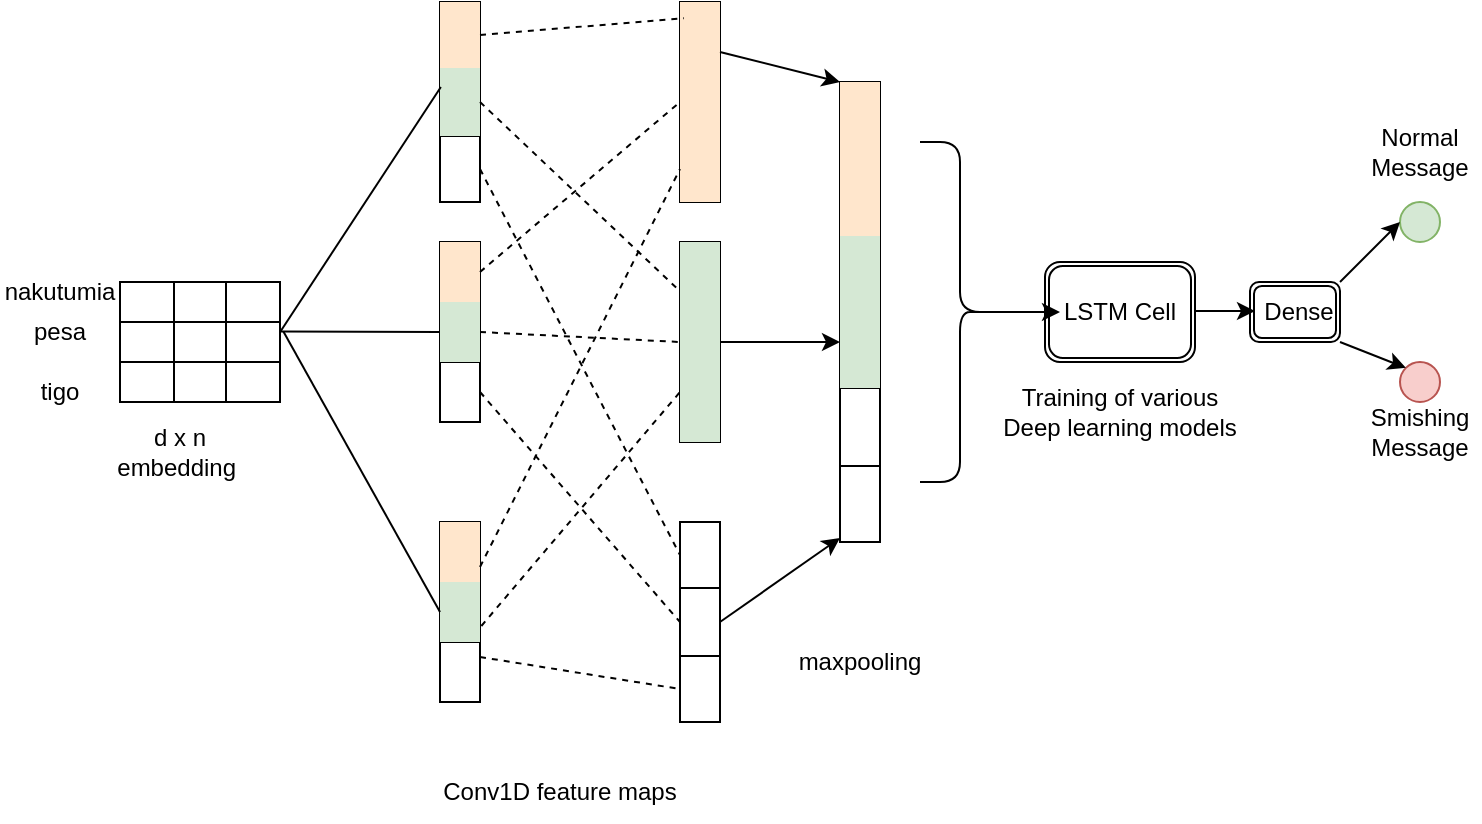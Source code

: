 <mxfile version="21.0.2" type="github">
  <diagram name="Page-1" id="agUg45UXipA3-LXiE4qr">
    <mxGraphModel dx="794" dy="470" grid="1" gridSize="10" guides="1" tooltips="1" connect="1" arrows="1" fold="1" page="1" pageScale="1" pageWidth="850" pageHeight="1100" math="0" shadow="0">
      <root>
        <mxCell id="0" />
        <mxCell id="1" parent="0" />
        <mxCell id="tPql8nwHRE3eNj_HZZmI-1" value="" style="shape=table;startSize=0;container=1;collapsible=0;childLayout=tableLayout;fontSize=16;" vertex="1" parent="1">
          <mxGeometry x="80" y="360" width="80" height="60" as="geometry" />
        </mxCell>
        <mxCell id="tPql8nwHRE3eNj_HZZmI-2" value="" style="shape=tableRow;horizontal=0;startSize=0;swimlaneHead=0;swimlaneBody=0;strokeColor=inherit;top=0;left=0;bottom=0;right=0;collapsible=0;dropTarget=0;fillColor=none;points=[[0,0.5],[1,0.5]];portConstraint=eastwest;fontSize=16;" vertex="1" parent="tPql8nwHRE3eNj_HZZmI-1">
          <mxGeometry width="80" height="20" as="geometry" />
        </mxCell>
        <mxCell id="tPql8nwHRE3eNj_HZZmI-3" value="" style="shape=partialRectangle;html=1;whiteSpace=wrap;connectable=0;strokeColor=inherit;overflow=hidden;fillColor=none;top=0;left=0;bottom=0;right=0;pointerEvents=1;fontSize=16;" vertex="1" parent="tPql8nwHRE3eNj_HZZmI-2">
          <mxGeometry width="27" height="20" as="geometry">
            <mxRectangle width="27" height="20" as="alternateBounds" />
          </mxGeometry>
        </mxCell>
        <mxCell id="tPql8nwHRE3eNj_HZZmI-4" value="" style="shape=partialRectangle;html=1;whiteSpace=wrap;connectable=0;strokeColor=inherit;overflow=hidden;fillColor=none;top=0;left=0;bottom=0;right=0;pointerEvents=1;fontSize=16;" vertex="1" parent="tPql8nwHRE3eNj_HZZmI-2">
          <mxGeometry x="27" width="26" height="20" as="geometry">
            <mxRectangle width="26" height="20" as="alternateBounds" />
          </mxGeometry>
        </mxCell>
        <mxCell id="tPql8nwHRE3eNj_HZZmI-5" value="" style="shape=partialRectangle;html=1;whiteSpace=wrap;connectable=0;strokeColor=inherit;overflow=hidden;fillColor=none;top=0;left=0;bottom=0;right=0;pointerEvents=1;fontSize=16;" vertex="1" parent="tPql8nwHRE3eNj_HZZmI-2">
          <mxGeometry x="53" width="27" height="20" as="geometry">
            <mxRectangle width="27" height="20" as="alternateBounds" />
          </mxGeometry>
        </mxCell>
        <mxCell id="tPql8nwHRE3eNj_HZZmI-6" value="" style="shape=tableRow;horizontal=0;startSize=0;swimlaneHead=0;swimlaneBody=0;strokeColor=inherit;top=0;left=0;bottom=0;right=0;collapsible=0;dropTarget=0;fillColor=none;points=[[0,0.5],[1,0.5]];portConstraint=eastwest;fontSize=16;" vertex="1" parent="tPql8nwHRE3eNj_HZZmI-1">
          <mxGeometry y="20" width="80" height="20" as="geometry" />
        </mxCell>
        <mxCell id="tPql8nwHRE3eNj_HZZmI-7" value="" style="shape=partialRectangle;html=1;whiteSpace=wrap;connectable=0;strokeColor=inherit;overflow=hidden;fillColor=none;top=0;left=0;bottom=0;right=0;pointerEvents=1;fontSize=16;" vertex="1" parent="tPql8nwHRE3eNj_HZZmI-6">
          <mxGeometry width="27" height="20" as="geometry">
            <mxRectangle width="27" height="20" as="alternateBounds" />
          </mxGeometry>
        </mxCell>
        <mxCell id="tPql8nwHRE3eNj_HZZmI-8" value="" style="shape=partialRectangle;html=1;whiteSpace=wrap;connectable=0;strokeColor=inherit;overflow=hidden;fillColor=none;top=0;left=0;bottom=0;right=0;pointerEvents=1;fontSize=16;" vertex="1" parent="tPql8nwHRE3eNj_HZZmI-6">
          <mxGeometry x="27" width="26" height="20" as="geometry">
            <mxRectangle width="26" height="20" as="alternateBounds" />
          </mxGeometry>
        </mxCell>
        <mxCell id="tPql8nwHRE3eNj_HZZmI-9" value="" style="shape=partialRectangle;html=1;whiteSpace=wrap;connectable=0;strokeColor=inherit;overflow=hidden;fillColor=none;top=0;left=0;bottom=0;right=0;pointerEvents=1;fontSize=16;" vertex="1" parent="tPql8nwHRE3eNj_HZZmI-6">
          <mxGeometry x="53" width="27" height="20" as="geometry">
            <mxRectangle width="27" height="20" as="alternateBounds" />
          </mxGeometry>
        </mxCell>
        <mxCell id="tPql8nwHRE3eNj_HZZmI-10" value="" style="shape=tableRow;horizontal=0;startSize=0;swimlaneHead=0;swimlaneBody=0;strokeColor=inherit;top=0;left=0;bottom=0;right=0;collapsible=0;dropTarget=0;fillColor=none;points=[[0,0.5],[1,0.5]];portConstraint=eastwest;fontSize=16;" vertex="1" parent="tPql8nwHRE3eNj_HZZmI-1">
          <mxGeometry y="40" width="80" height="20" as="geometry" />
        </mxCell>
        <mxCell id="tPql8nwHRE3eNj_HZZmI-11" value="" style="shape=partialRectangle;html=1;whiteSpace=wrap;connectable=0;strokeColor=inherit;overflow=hidden;fillColor=none;top=0;left=0;bottom=0;right=0;pointerEvents=1;fontSize=16;" vertex="1" parent="tPql8nwHRE3eNj_HZZmI-10">
          <mxGeometry width="27" height="20" as="geometry">
            <mxRectangle width="27" height="20" as="alternateBounds" />
          </mxGeometry>
        </mxCell>
        <mxCell id="tPql8nwHRE3eNj_HZZmI-12" value="" style="shape=partialRectangle;html=1;whiteSpace=wrap;connectable=0;strokeColor=inherit;overflow=hidden;fillColor=none;top=0;left=0;bottom=0;right=0;pointerEvents=1;fontSize=16;" vertex="1" parent="tPql8nwHRE3eNj_HZZmI-10">
          <mxGeometry x="27" width="26" height="20" as="geometry">
            <mxRectangle width="26" height="20" as="alternateBounds" />
          </mxGeometry>
        </mxCell>
        <mxCell id="tPql8nwHRE3eNj_HZZmI-13" value="" style="shape=partialRectangle;html=1;whiteSpace=wrap;connectable=0;strokeColor=inherit;overflow=hidden;fillColor=none;top=0;left=0;bottom=0;right=0;pointerEvents=1;fontSize=16;" vertex="1" parent="tPql8nwHRE3eNj_HZZmI-10">
          <mxGeometry x="53" width="27" height="20" as="geometry">
            <mxRectangle width="27" height="20" as="alternateBounds" />
          </mxGeometry>
        </mxCell>
        <mxCell id="tPql8nwHRE3eNj_HZZmI-41" value="" style="shape=table;startSize=0;container=1;collapsible=0;childLayout=tableLayout;fontSize=16;direction=north;" vertex="1" parent="1">
          <mxGeometry x="240" y="220" width="20" height="100" as="geometry" />
        </mxCell>
        <mxCell id="tPql8nwHRE3eNj_HZZmI-42" value="" style="shape=tableRow;horizontal=0;startSize=0;swimlaneHead=0;swimlaneBody=0;strokeColor=inherit;top=0;left=0;bottom=0;right=0;collapsible=0;dropTarget=0;fillColor=none;points=[[0,0.5],[1,0.5]];portConstraint=eastwest;fontSize=16;" vertex="1" parent="tPql8nwHRE3eNj_HZZmI-41">
          <mxGeometry width="20" height="33" as="geometry" />
        </mxCell>
        <mxCell id="tPql8nwHRE3eNj_HZZmI-58" style="shape=partialRectangle;html=1;whiteSpace=wrap;connectable=0;strokeColor=#d79b00;overflow=hidden;fillColor=#ffe6cc;top=0;left=0;bottom=0;right=0;pointerEvents=1;fontSize=16;" vertex="1" parent="tPql8nwHRE3eNj_HZZmI-42">
          <mxGeometry width="20" height="33" as="geometry">
            <mxRectangle width="20" height="33" as="alternateBounds" />
          </mxGeometry>
        </mxCell>
        <mxCell id="tPql8nwHRE3eNj_HZZmI-46" value="" style="shape=tableRow;horizontal=0;startSize=0;swimlaneHead=0;swimlaneBody=0;strokeColor=inherit;top=0;left=0;bottom=0;right=0;collapsible=0;dropTarget=0;fillColor=none;points=[[0,0.5],[1,0.5]];portConstraint=eastwest;fontSize=16;" vertex="1" parent="tPql8nwHRE3eNj_HZZmI-41">
          <mxGeometry y="33" width="20" height="34" as="geometry" />
        </mxCell>
        <mxCell id="tPql8nwHRE3eNj_HZZmI-59" style="shape=partialRectangle;html=1;whiteSpace=wrap;connectable=0;strokeColor=#82b366;overflow=hidden;fillColor=#d5e8d4;top=0;left=0;bottom=0;right=0;pointerEvents=1;fontSize=16;" vertex="1" parent="tPql8nwHRE3eNj_HZZmI-46">
          <mxGeometry width="20" height="34" as="geometry">
            <mxRectangle width="20" height="34" as="alternateBounds" />
          </mxGeometry>
        </mxCell>
        <mxCell id="tPql8nwHRE3eNj_HZZmI-54" style="shape=tableRow;horizontal=0;startSize=0;swimlaneHead=0;swimlaneBody=0;strokeColor=inherit;top=0;left=0;bottom=0;right=0;collapsible=0;dropTarget=0;fillColor=none;points=[[0,0.5],[1,0.5]];portConstraint=eastwest;fontSize=16;" vertex="1" parent="tPql8nwHRE3eNj_HZZmI-41">
          <mxGeometry y="67" width="20" height="33" as="geometry" />
        </mxCell>
        <mxCell id="tPql8nwHRE3eNj_HZZmI-60" style="shape=partialRectangle;html=1;whiteSpace=wrap;connectable=0;strokeColor=inherit;overflow=hidden;fillColor=none;top=0;left=0;bottom=0;right=0;pointerEvents=1;fontSize=16;" vertex="1" parent="tPql8nwHRE3eNj_HZZmI-54">
          <mxGeometry width="20" height="33" as="geometry">
            <mxRectangle width="20" height="33" as="alternateBounds" />
          </mxGeometry>
        </mxCell>
        <mxCell id="tPql8nwHRE3eNj_HZZmI-64" value="" style="shape=table;startSize=0;container=1;collapsible=0;childLayout=tableLayout;fontSize=16;direction=north;" vertex="1" parent="1">
          <mxGeometry x="240" y="480" width="20" height="90" as="geometry" />
        </mxCell>
        <mxCell id="tPql8nwHRE3eNj_HZZmI-65" value="" style="shape=tableRow;horizontal=0;startSize=0;swimlaneHead=0;swimlaneBody=0;strokeColor=inherit;top=0;left=0;bottom=0;right=0;collapsible=0;dropTarget=0;fillColor=none;points=[[0,0.5],[1,0.5]];portConstraint=eastwest;fontSize=16;" vertex="1" parent="tPql8nwHRE3eNj_HZZmI-64">
          <mxGeometry width="20" height="30" as="geometry" />
        </mxCell>
        <mxCell id="tPql8nwHRE3eNj_HZZmI-66" style="shape=partialRectangle;html=1;whiteSpace=wrap;connectable=0;strokeColor=#d79b00;overflow=hidden;fillColor=#ffe6cc;top=0;left=0;bottom=0;right=0;pointerEvents=1;fontSize=16;" vertex="1" parent="tPql8nwHRE3eNj_HZZmI-65">
          <mxGeometry width="20" height="30" as="geometry">
            <mxRectangle width="20" height="30" as="alternateBounds" />
          </mxGeometry>
        </mxCell>
        <mxCell id="tPql8nwHRE3eNj_HZZmI-67" value="" style="shape=tableRow;horizontal=0;startSize=0;swimlaneHead=0;swimlaneBody=0;strokeColor=inherit;top=0;left=0;bottom=0;right=0;collapsible=0;dropTarget=0;fillColor=none;points=[[0,0.5],[1,0.5]];portConstraint=eastwest;fontSize=16;" vertex="1" parent="tPql8nwHRE3eNj_HZZmI-64">
          <mxGeometry y="30" width="20" height="30" as="geometry" />
        </mxCell>
        <mxCell id="tPql8nwHRE3eNj_HZZmI-68" style="shape=partialRectangle;html=1;whiteSpace=wrap;connectable=0;strokeColor=#82b366;overflow=hidden;fillColor=#d5e8d4;top=0;left=0;bottom=0;right=0;pointerEvents=1;fontSize=16;" vertex="1" parent="tPql8nwHRE3eNj_HZZmI-67">
          <mxGeometry width="20" height="30" as="geometry">
            <mxRectangle width="20" height="30" as="alternateBounds" />
          </mxGeometry>
        </mxCell>
        <mxCell id="tPql8nwHRE3eNj_HZZmI-69" style="shape=tableRow;horizontal=0;startSize=0;swimlaneHead=0;swimlaneBody=0;strokeColor=inherit;top=0;left=0;bottom=0;right=0;collapsible=0;dropTarget=0;fillColor=none;points=[[0,0.5],[1,0.5]];portConstraint=eastwest;fontSize=16;" vertex="1" parent="tPql8nwHRE3eNj_HZZmI-64">
          <mxGeometry y="60" width="20" height="30" as="geometry" />
        </mxCell>
        <mxCell id="tPql8nwHRE3eNj_HZZmI-70" style="shape=partialRectangle;html=1;whiteSpace=wrap;connectable=0;strokeColor=inherit;overflow=hidden;fillColor=none;top=0;left=0;bottom=0;right=0;pointerEvents=1;fontSize=16;" vertex="1" parent="tPql8nwHRE3eNj_HZZmI-69">
          <mxGeometry width="20" height="30" as="geometry">
            <mxRectangle width="20" height="30" as="alternateBounds" />
          </mxGeometry>
        </mxCell>
        <mxCell id="tPql8nwHRE3eNj_HZZmI-71" value="" style="shape=table;startSize=0;container=1;collapsible=0;childLayout=tableLayout;fontSize=16;direction=north;" vertex="1" parent="1">
          <mxGeometry x="240" y="340" width="20" height="90" as="geometry" />
        </mxCell>
        <mxCell id="tPql8nwHRE3eNj_HZZmI-72" value="" style="shape=tableRow;horizontal=0;startSize=0;swimlaneHead=0;swimlaneBody=0;strokeColor=inherit;top=0;left=0;bottom=0;right=0;collapsible=0;dropTarget=0;fillColor=none;points=[[0,0.5],[1,0.5]];portConstraint=eastwest;fontSize=16;" vertex="1" parent="tPql8nwHRE3eNj_HZZmI-71">
          <mxGeometry width="20" height="30" as="geometry" />
        </mxCell>
        <mxCell id="tPql8nwHRE3eNj_HZZmI-73" style="shape=partialRectangle;html=1;whiteSpace=wrap;connectable=0;strokeColor=#d79b00;overflow=hidden;fillColor=#ffe6cc;top=0;left=0;bottom=0;right=0;pointerEvents=1;fontSize=16;" vertex="1" parent="tPql8nwHRE3eNj_HZZmI-72">
          <mxGeometry width="20" height="30" as="geometry">
            <mxRectangle width="20" height="30" as="alternateBounds" />
          </mxGeometry>
        </mxCell>
        <mxCell id="tPql8nwHRE3eNj_HZZmI-74" value="" style="shape=tableRow;horizontal=0;startSize=0;swimlaneHead=0;swimlaneBody=0;strokeColor=inherit;top=0;left=0;bottom=0;right=0;collapsible=0;dropTarget=0;fillColor=none;points=[[0,0.5],[1,0.5]];portConstraint=eastwest;fontSize=16;" vertex="1" parent="tPql8nwHRE3eNj_HZZmI-71">
          <mxGeometry y="30" width="20" height="30" as="geometry" />
        </mxCell>
        <mxCell id="tPql8nwHRE3eNj_HZZmI-75" style="shape=partialRectangle;html=1;whiteSpace=wrap;connectable=0;strokeColor=#82b366;overflow=hidden;fillColor=#d5e8d4;top=0;left=0;bottom=0;right=0;pointerEvents=1;fontSize=16;" vertex="1" parent="tPql8nwHRE3eNj_HZZmI-74">
          <mxGeometry width="20" height="30" as="geometry">
            <mxRectangle width="20" height="30" as="alternateBounds" />
          </mxGeometry>
        </mxCell>
        <mxCell id="tPql8nwHRE3eNj_HZZmI-76" style="shape=tableRow;horizontal=0;startSize=0;swimlaneHead=0;swimlaneBody=0;strokeColor=inherit;top=0;left=0;bottom=0;right=0;collapsible=0;dropTarget=0;fillColor=none;points=[[0,0.5],[1,0.5]];portConstraint=eastwest;fontSize=16;" vertex="1" parent="tPql8nwHRE3eNj_HZZmI-71">
          <mxGeometry y="60" width="20" height="30" as="geometry" />
        </mxCell>
        <mxCell id="tPql8nwHRE3eNj_HZZmI-77" style="shape=partialRectangle;html=1;whiteSpace=wrap;connectable=0;strokeColor=inherit;overflow=hidden;fillColor=none;top=0;left=0;bottom=0;right=0;pointerEvents=1;fontSize=16;" vertex="1" parent="tPql8nwHRE3eNj_HZZmI-76">
          <mxGeometry width="20" height="30" as="geometry">
            <mxRectangle width="20" height="30" as="alternateBounds" />
          </mxGeometry>
        </mxCell>
        <mxCell id="tPql8nwHRE3eNj_HZZmI-78" value="" style="shape=table;startSize=0;container=1;collapsible=0;childLayout=tableLayout;fontSize=16;direction=north;" vertex="1" parent="1">
          <mxGeometry x="360" y="220" width="20" height="100" as="geometry" />
        </mxCell>
        <mxCell id="tPql8nwHRE3eNj_HZZmI-79" value="" style="shape=tableRow;horizontal=0;startSize=0;swimlaneHead=0;swimlaneBody=0;strokeColor=inherit;top=0;left=0;bottom=0;right=0;collapsible=0;dropTarget=0;fillColor=none;points=[[0,0.5],[1,0.5]];portConstraint=eastwest;fontSize=16;" vertex="1" parent="tPql8nwHRE3eNj_HZZmI-78">
          <mxGeometry width="20" height="33" as="geometry" />
        </mxCell>
        <mxCell id="tPql8nwHRE3eNj_HZZmI-80" style="shape=partialRectangle;html=1;whiteSpace=wrap;connectable=0;strokeColor=#d79b00;overflow=hidden;fillColor=#ffe6cc;top=0;left=0;bottom=0;right=0;pointerEvents=1;fontSize=16;" vertex="1" parent="tPql8nwHRE3eNj_HZZmI-79">
          <mxGeometry width="20" height="33" as="geometry">
            <mxRectangle width="20" height="33" as="alternateBounds" />
          </mxGeometry>
        </mxCell>
        <mxCell id="tPql8nwHRE3eNj_HZZmI-81" value="" style="shape=tableRow;horizontal=0;startSize=0;swimlaneHead=0;swimlaneBody=0;strokeColor=inherit;top=0;left=0;bottom=0;right=0;collapsible=0;dropTarget=0;fillColor=none;points=[[0,0.5],[1,0.5]];portConstraint=eastwest;fontSize=16;" vertex="1" parent="tPql8nwHRE3eNj_HZZmI-78">
          <mxGeometry y="33" width="20" height="34" as="geometry" />
        </mxCell>
        <mxCell id="tPql8nwHRE3eNj_HZZmI-82" style="shape=partialRectangle;html=1;whiteSpace=wrap;connectable=0;strokeColor=#d79b00;overflow=hidden;fillColor=#ffe6cc;top=0;left=0;bottom=0;right=0;pointerEvents=1;fontSize=16;" vertex="1" parent="tPql8nwHRE3eNj_HZZmI-81">
          <mxGeometry width="20" height="34" as="geometry">
            <mxRectangle width="20" height="34" as="alternateBounds" />
          </mxGeometry>
        </mxCell>
        <mxCell id="tPql8nwHRE3eNj_HZZmI-83" style="shape=tableRow;horizontal=0;startSize=0;swimlaneHead=0;swimlaneBody=0;strokeColor=inherit;top=0;left=0;bottom=0;right=0;collapsible=0;dropTarget=0;fillColor=none;points=[[0,0.5],[1,0.5]];portConstraint=eastwest;fontSize=16;" vertex="1" parent="tPql8nwHRE3eNj_HZZmI-78">
          <mxGeometry y="67" width="20" height="33" as="geometry" />
        </mxCell>
        <mxCell id="tPql8nwHRE3eNj_HZZmI-84" style="shape=partialRectangle;html=1;whiteSpace=wrap;connectable=0;strokeColor=#d79b00;overflow=hidden;fillColor=#ffe6cc;top=0;left=0;bottom=0;right=0;pointerEvents=1;fontSize=16;" vertex="1" parent="tPql8nwHRE3eNj_HZZmI-83">
          <mxGeometry width="20" height="33" as="geometry">
            <mxRectangle width="20" height="33" as="alternateBounds" />
          </mxGeometry>
        </mxCell>
        <mxCell id="tPql8nwHRE3eNj_HZZmI-85" value="" style="shape=table;startSize=0;container=1;collapsible=0;childLayout=tableLayout;fontSize=16;direction=north;" vertex="1" parent="1">
          <mxGeometry x="360" y="340" width="20" height="100" as="geometry" />
        </mxCell>
        <mxCell id="tPql8nwHRE3eNj_HZZmI-86" value="" style="shape=tableRow;horizontal=0;startSize=0;swimlaneHead=0;swimlaneBody=0;strokeColor=inherit;top=0;left=0;bottom=0;right=0;collapsible=0;dropTarget=0;fillColor=none;points=[[0,0.5],[1,0.5]];portConstraint=eastwest;fontSize=16;" vertex="1" parent="tPql8nwHRE3eNj_HZZmI-85">
          <mxGeometry width="20" height="33" as="geometry" />
        </mxCell>
        <mxCell id="tPql8nwHRE3eNj_HZZmI-87" style="shape=partialRectangle;html=1;whiteSpace=wrap;connectable=0;strokeColor=#82b366;overflow=hidden;fillColor=#d5e8d4;top=0;left=0;bottom=0;right=0;pointerEvents=1;fontSize=16;" vertex="1" parent="tPql8nwHRE3eNj_HZZmI-86">
          <mxGeometry width="20" height="33" as="geometry">
            <mxRectangle width="20" height="33" as="alternateBounds" />
          </mxGeometry>
        </mxCell>
        <mxCell id="tPql8nwHRE3eNj_HZZmI-88" value="" style="shape=tableRow;horizontal=0;startSize=0;swimlaneHead=0;swimlaneBody=0;strokeColor=inherit;top=0;left=0;bottom=0;right=0;collapsible=0;dropTarget=0;fillColor=none;points=[[0,0.5],[1,0.5]];portConstraint=eastwest;fontSize=16;" vertex="1" parent="tPql8nwHRE3eNj_HZZmI-85">
          <mxGeometry y="33" width="20" height="34" as="geometry" />
        </mxCell>
        <mxCell id="tPql8nwHRE3eNj_HZZmI-89" style="shape=partialRectangle;html=1;whiteSpace=wrap;connectable=0;strokeColor=#82b366;overflow=hidden;fillColor=#d5e8d4;top=0;left=0;bottom=0;right=0;pointerEvents=1;fontSize=16;" vertex="1" parent="tPql8nwHRE3eNj_HZZmI-88">
          <mxGeometry width="20" height="34" as="geometry">
            <mxRectangle width="20" height="34" as="alternateBounds" />
          </mxGeometry>
        </mxCell>
        <mxCell id="tPql8nwHRE3eNj_HZZmI-90" style="shape=tableRow;horizontal=0;startSize=0;swimlaneHead=0;swimlaneBody=0;strokeColor=inherit;top=0;left=0;bottom=0;right=0;collapsible=0;dropTarget=0;fillColor=none;points=[[0,0.5],[1,0.5]];portConstraint=eastwest;fontSize=16;" vertex="1" parent="tPql8nwHRE3eNj_HZZmI-85">
          <mxGeometry y="67" width="20" height="33" as="geometry" />
        </mxCell>
        <mxCell id="tPql8nwHRE3eNj_HZZmI-91" style="shape=partialRectangle;html=1;whiteSpace=wrap;connectable=0;strokeColor=#82b366;overflow=hidden;fillColor=#d5e8d4;top=0;left=0;bottom=0;right=0;pointerEvents=1;fontSize=16;" vertex="1" parent="tPql8nwHRE3eNj_HZZmI-90">
          <mxGeometry width="20" height="33" as="geometry">
            <mxRectangle width="20" height="33" as="alternateBounds" />
          </mxGeometry>
        </mxCell>
        <mxCell id="tPql8nwHRE3eNj_HZZmI-99" value="" style="shape=table;startSize=0;container=1;collapsible=0;childLayout=tableLayout;fontSize=16;" vertex="1" parent="1">
          <mxGeometry x="360" y="480" width="20" height="100" as="geometry" />
        </mxCell>
        <mxCell id="tPql8nwHRE3eNj_HZZmI-100" value="" style="shape=tableRow;horizontal=0;startSize=0;swimlaneHead=0;swimlaneBody=0;strokeColor=inherit;top=0;left=0;bottom=0;right=0;collapsible=0;dropTarget=0;fillColor=none;points=[[0,0.5],[1,0.5]];portConstraint=eastwest;fontSize=16;" vertex="1" parent="tPql8nwHRE3eNj_HZZmI-99">
          <mxGeometry width="20" height="33" as="geometry" />
        </mxCell>
        <mxCell id="tPql8nwHRE3eNj_HZZmI-101" value="" style="shape=partialRectangle;html=1;whiteSpace=wrap;connectable=0;strokeColor=inherit;overflow=hidden;fillColor=none;top=0;left=0;bottom=0;right=0;pointerEvents=1;fontSize=16;" vertex="1" parent="tPql8nwHRE3eNj_HZZmI-100">
          <mxGeometry width="20" height="33" as="geometry">
            <mxRectangle width="20" height="33" as="alternateBounds" />
          </mxGeometry>
        </mxCell>
        <mxCell id="tPql8nwHRE3eNj_HZZmI-104" value="" style="shape=tableRow;horizontal=0;startSize=0;swimlaneHead=0;swimlaneBody=0;strokeColor=inherit;top=0;left=0;bottom=0;right=0;collapsible=0;dropTarget=0;fillColor=none;points=[[0,0.5],[1,0.5]];portConstraint=eastwest;fontSize=16;" vertex="1" parent="tPql8nwHRE3eNj_HZZmI-99">
          <mxGeometry y="33" width="20" height="34" as="geometry" />
        </mxCell>
        <mxCell id="tPql8nwHRE3eNj_HZZmI-105" value="" style="shape=partialRectangle;html=1;whiteSpace=wrap;connectable=0;strokeColor=inherit;overflow=hidden;fillColor=none;top=0;left=0;bottom=0;right=0;pointerEvents=1;fontSize=16;" vertex="1" parent="tPql8nwHRE3eNj_HZZmI-104">
          <mxGeometry width="20" height="34" as="geometry">
            <mxRectangle width="20" height="34" as="alternateBounds" />
          </mxGeometry>
        </mxCell>
        <mxCell id="tPql8nwHRE3eNj_HZZmI-108" value="" style="shape=tableRow;horizontal=0;startSize=0;swimlaneHead=0;swimlaneBody=0;strokeColor=inherit;top=0;left=0;bottom=0;right=0;collapsible=0;dropTarget=0;fillColor=none;points=[[0,0.5],[1,0.5]];portConstraint=eastwest;fontSize=16;" vertex="1" parent="tPql8nwHRE3eNj_HZZmI-99">
          <mxGeometry y="67" width="20" height="33" as="geometry" />
        </mxCell>
        <mxCell id="tPql8nwHRE3eNj_HZZmI-109" value="" style="shape=partialRectangle;html=1;whiteSpace=wrap;connectable=0;strokeColor=inherit;overflow=hidden;fillColor=none;top=0;left=0;bottom=0;right=0;pointerEvents=1;fontSize=16;" vertex="1" parent="tPql8nwHRE3eNj_HZZmI-108">
          <mxGeometry width="20" height="33" as="geometry">
            <mxRectangle width="20" height="33" as="alternateBounds" />
          </mxGeometry>
        </mxCell>
        <mxCell id="tPql8nwHRE3eNj_HZZmI-112" value="" style="shape=table;startSize=0;container=1;collapsible=0;childLayout=tableLayout;fontSize=16;" vertex="1" parent="1">
          <mxGeometry x="440" y="260" width="20" height="230" as="geometry" />
        </mxCell>
        <mxCell id="tPql8nwHRE3eNj_HZZmI-113" value="" style="shape=tableRow;horizontal=0;startSize=0;swimlaneHead=0;swimlaneBody=0;strokeColor=inherit;top=0;left=0;bottom=0;right=0;collapsible=0;dropTarget=0;fillColor=none;points=[[0,0.5],[1,0.5]];portConstraint=eastwest;fontSize=16;" vertex="1" parent="tPql8nwHRE3eNj_HZZmI-112">
          <mxGeometry width="20" height="38" as="geometry" />
        </mxCell>
        <mxCell id="tPql8nwHRE3eNj_HZZmI-114" value="" style="shape=partialRectangle;html=1;whiteSpace=wrap;connectable=0;strokeColor=#d79b00;overflow=hidden;fillColor=#ffe6cc;top=0;left=0;bottom=0;right=0;pointerEvents=1;fontSize=16;" vertex="1" parent="tPql8nwHRE3eNj_HZZmI-113">
          <mxGeometry width="20" height="38" as="geometry">
            <mxRectangle width="20" height="38" as="alternateBounds" />
          </mxGeometry>
        </mxCell>
        <mxCell id="tPql8nwHRE3eNj_HZZmI-117" value="" style="shape=tableRow;horizontal=0;startSize=0;swimlaneHead=0;swimlaneBody=0;strokeColor=inherit;top=0;left=0;bottom=0;right=0;collapsible=0;dropTarget=0;fillColor=none;points=[[0,0.5],[1,0.5]];portConstraint=eastwest;fontSize=16;" vertex="1" parent="tPql8nwHRE3eNj_HZZmI-112">
          <mxGeometry y="38" width="20" height="39" as="geometry" />
        </mxCell>
        <mxCell id="tPql8nwHRE3eNj_HZZmI-118" value="" style="shape=partialRectangle;html=1;whiteSpace=wrap;connectable=0;strokeColor=#d79b00;overflow=hidden;fillColor=#ffe6cc;top=0;left=0;bottom=0;right=0;pointerEvents=1;fontSize=16;" vertex="1" parent="tPql8nwHRE3eNj_HZZmI-117">
          <mxGeometry width="20" height="39" as="geometry">
            <mxRectangle width="20" height="39" as="alternateBounds" />
          </mxGeometry>
        </mxCell>
        <mxCell id="tPql8nwHRE3eNj_HZZmI-121" value="" style="shape=tableRow;horizontal=0;startSize=0;swimlaneHead=0;swimlaneBody=0;strokeColor=inherit;top=0;left=0;bottom=0;right=0;collapsible=0;dropTarget=0;fillColor=none;points=[[0,0.5],[1,0.5]];portConstraint=eastwest;fontSize=16;" vertex="1" parent="tPql8nwHRE3eNj_HZZmI-112">
          <mxGeometry y="77" width="20" height="38" as="geometry" />
        </mxCell>
        <mxCell id="tPql8nwHRE3eNj_HZZmI-122" value="" style="shape=partialRectangle;html=1;whiteSpace=wrap;connectable=0;strokeColor=#82b366;overflow=hidden;fillColor=#d5e8d4;top=0;left=0;bottom=0;right=0;pointerEvents=1;fontSize=16;" vertex="1" parent="tPql8nwHRE3eNj_HZZmI-121">
          <mxGeometry width="20" height="38" as="geometry">
            <mxRectangle width="20" height="38" as="alternateBounds" />
          </mxGeometry>
        </mxCell>
        <mxCell id="tPql8nwHRE3eNj_HZZmI-125" style="shape=tableRow;horizontal=0;startSize=0;swimlaneHead=0;swimlaneBody=0;strokeColor=inherit;top=0;left=0;bottom=0;right=0;collapsible=0;dropTarget=0;fillColor=none;points=[[0,0.5],[1,0.5]];portConstraint=eastwest;fontSize=16;" vertex="1" parent="tPql8nwHRE3eNj_HZZmI-112">
          <mxGeometry y="115" width="20" height="38" as="geometry" />
        </mxCell>
        <mxCell id="tPql8nwHRE3eNj_HZZmI-126" style="shape=partialRectangle;html=1;whiteSpace=wrap;connectable=0;strokeColor=#82b366;overflow=hidden;fillColor=#d5e8d4;top=0;left=0;bottom=0;right=0;pointerEvents=1;fontSize=16;" vertex="1" parent="tPql8nwHRE3eNj_HZZmI-125">
          <mxGeometry width="20" height="38" as="geometry">
            <mxRectangle width="20" height="38" as="alternateBounds" />
          </mxGeometry>
        </mxCell>
        <mxCell id="tPql8nwHRE3eNj_HZZmI-127" style="shape=tableRow;horizontal=0;startSize=0;swimlaneHead=0;swimlaneBody=0;strokeColor=inherit;top=0;left=0;bottom=0;right=0;collapsible=0;dropTarget=0;fillColor=none;points=[[0,0.5],[1,0.5]];portConstraint=eastwest;fontSize=16;" vertex="1" parent="tPql8nwHRE3eNj_HZZmI-112">
          <mxGeometry y="153" width="20" height="39" as="geometry" />
        </mxCell>
        <mxCell id="tPql8nwHRE3eNj_HZZmI-128" style="shape=partialRectangle;html=1;whiteSpace=wrap;connectable=0;strokeColor=inherit;overflow=hidden;fillColor=none;top=0;left=0;bottom=0;right=0;pointerEvents=1;fontSize=16;" vertex="1" parent="tPql8nwHRE3eNj_HZZmI-127">
          <mxGeometry width="20" height="39" as="geometry">
            <mxRectangle width="20" height="39" as="alternateBounds" />
          </mxGeometry>
        </mxCell>
        <mxCell id="tPql8nwHRE3eNj_HZZmI-129" style="shape=tableRow;horizontal=0;startSize=0;swimlaneHead=0;swimlaneBody=0;strokeColor=inherit;top=0;left=0;bottom=0;right=0;collapsible=0;dropTarget=0;fillColor=none;points=[[0,0.5],[1,0.5]];portConstraint=eastwest;fontSize=16;" vertex="1" parent="tPql8nwHRE3eNj_HZZmI-112">
          <mxGeometry y="192" width="20" height="38" as="geometry" />
        </mxCell>
        <mxCell id="tPql8nwHRE3eNj_HZZmI-130" style="shape=partialRectangle;html=1;whiteSpace=wrap;connectable=0;strokeColor=inherit;overflow=hidden;fillColor=none;top=0;left=0;bottom=0;right=0;pointerEvents=1;fontSize=16;" vertex="1" parent="tPql8nwHRE3eNj_HZZmI-129">
          <mxGeometry width="20" height="38" as="geometry">
            <mxRectangle width="20" height="38" as="alternateBounds" />
          </mxGeometry>
        </mxCell>
        <mxCell id="tPql8nwHRE3eNj_HZZmI-132" value="" style="endArrow=none;html=1;rounded=0;entryX=0.575;entryY=0.022;entryDx=0;entryDy=0;entryPerimeter=0;exitX=1.006;exitY=0.217;exitDx=0;exitDy=0;exitPerimeter=0;" edge="1" parent="1" source="tPql8nwHRE3eNj_HZZmI-6" target="tPql8nwHRE3eNj_HZZmI-41">
          <mxGeometry width="50" height="50" relative="1" as="geometry">
            <mxPoint x="200" y="410" as="sourcePoint" />
            <mxPoint x="250" y="360" as="targetPoint" />
          </mxGeometry>
        </mxCell>
        <mxCell id="tPql8nwHRE3eNj_HZZmI-133" value="" style="endArrow=none;html=1;rounded=0;exitX=0.5;exitY=0;exitDx=0;exitDy=0;entryX=1.006;entryY=0.236;entryDx=0;entryDy=0;entryPerimeter=0;" edge="1" parent="1" source="tPql8nwHRE3eNj_HZZmI-71" target="tPql8nwHRE3eNj_HZZmI-6">
          <mxGeometry width="50" height="50" relative="1" as="geometry">
            <mxPoint x="330" y="360" as="sourcePoint" />
            <mxPoint x="200" y="400" as="targetPoint" />
          </mxGeometry>
        </mxCell>
        <mxCell id="tPql8nwHRE3eNj_HZZmI-134" value="" style="endArrow=none;html=1;rounded=0;exitX=1.022;exitY=0.245;exitDx=0;exitDy=0;exitPerimeter=0;entryX=0.5;entryY=0;entryDx=0;entryDy=0;" edge="1" parent="1" source="tPql8nwHRE3eNj_HZZmI-6" target="tPql8nwHRE3eNj_HZZmI-64">
          <mxGeometry width="50" height="50" relative="1" as="geometry">
            <mxPoint x="230" y="540" as="sourcePoint" />
            <mxPoint x="280" y="490" as="targetPoint" />
          </mxGeometry>
        </mxCell>
        <mxCell id="tPql8nwHRE3eNj_HZZmI-135" value="" style="endArrow=none;html=1;rounded=0;entryX=0.919;entryY=0.1;entryDx=0;entryDy=0;entryPerimeter=0;exitX=1;exitY=0.5;exitDx=0;exitDy=0;dashed=1;" edge="1" parent="1" source="tPql8nwHRE3eNj_HZZmI-42" target="tPql8nwHRE3eNj_HZZmI-78">
          <mxGeometry width="50" height="50" relative="1" as="geometry">
            <mxPoint x="340" y="220" as="sourcePoint" />
            <mxPoint x="390" y="170" as="targetPoint" />
          </mxGeometry>
        </mxCell>
        <mxCell id="tPql8nwHRE3eNj_HZZmI-136" value="" style="endArrow=none;html=1;rounded=0;entryX=0;entryY=0.5;entryDx=0;entryDy=0;dashed=1;exitX=0.75;exitY=1;exitDx=0;exitDy=0;" edge="1" parent="1" source="tPql8nwHRE3eNj_HZZmI-64" target="tPql8nwHRE3eNj_HZZmI-83">
          <mxGeometry width="50" height="50" relative="1" as="geometry">
            <mxPoint x="340" y="480" as="sourcePoint" />
            <mxPoint x="390" y="440" as="targetPoint" />
          </mxGeometry>
        </mxCell>
        <mxCell id="tPql8nwHRE3eNj_HZZmI-137" value="" style="endArrow=none;html=1;rounded=0;entryX=0.5;entryY=0;entryDx=0;entryDy=0;exitX=1;exitY=0.5;exitDx=0;exitDy=0;dashed=1;" edge="1" parent="1" source="tPql8nwHRE3eNj_HZZmI-72" target="tPql8nwHRE3eNj_HZZmI-78">
          <mxGeometry width="50" height="50" relative="1" as="geometry">
            <mxPoint x="340" y="350" as="sourcePoint" />
            <mxPoint x="390" y="300" as="targetPoint" />
          </mxGeometry>
        </mxCell>
        <mxCell id="tPql8nwHRE3eNj_HZZmI-138" value="" style="endArrow=none;html=1;rounded=0;entryX=0.25;entryY=0;entryDx=0;entryDy=0;exitX=1.034;exitY=-0.267;exitDx=0;exitDy=0;exitPerimeter=0;dashed=1;" edge="1" parent="1" source="tPql8nwHRE3eNj_HZZmI-69" target="tPql8nwHRE3eNj_HZZmI-85">
          <mxGeometry width="50" height="50" relative="1" as="geometry">
            <mxPoint x="340" y="530" as="sourcePoint" />
            <mxPoint x="390" y="480" as="targetPoint" />
          </mxGeometry>
        </mxCell>
        <mxCell id="tPql8nwHRE3eNj_HZZmI-139" value="" style="endArrow=none;html=1;rounded=0;entryX=0.001;entryY=0.747;entryDx=0;entryDy=0;entryPerimeter=0;exitX=1;exitY=0.5;exitDx=0;exitDy=0;dashed=1;" edge="1" parent="1" source="tPql8nwHRE3eNj_HZZmI-46" target="tPql8nwHRE3eNj_HZZmI-86">
          <mxGeometry width="50" height="50" relative="1" as="geometry">
            <mxPoint x="340" y="270" as="sourcePoint" />
            <mxPoint x="390" y="220" as="targetPoint" />
          </mxGeometry>
        </mxCell>
        <mxCell id="tPql8nwHRE3eNj_HZZmI-140" value="" style="endArrow=none;html=1;rounded=0;exitX=0.5;exitY=1;exitDx=0;exitDy=0;entryX=0.5;entryY=0;entryDx=0;entryDy=0;dashed=1;" edge="1" parent="1" source="tPql8nwHRE3eNj_HZZmI-71" target="tPql8nwHRE3eNj_HZZmI-85">
          <mxGeometry width="50" height="50" relative="1" as="geometry">
            <mxPoint x="340" y="410" as="sourcePoint" />
            <mxPoint x="390" y="360" as="targetPoint" />
          </mxGeometry>
        </mxCell>
        <mxCell id="tPql8nwHRE3eNj_HZZmI-141" value="" style="endArrow=none;html=1;rounded=0;entryX=0;entryY=0.5;entryDx=0;entryDy=0;exitX=1;exitY=0.5;exitDx=0;exitDy=0;dashed=1;" edge="1" parent="1" source="tPql8nwHRE3eNj_HZZmI-76" target="tPql8nwHRE3eNj_HZZmI-104">
          <mxGeometry width="50" height="50" relative="1" as="geometry">
            <mxPoint x="340" y="410" as="sourcePoint" />
            <mxPoint x="390" y="360" as="targetPoint" />
          </mxGeometry>
        </mxCell>
        <mxCell id="tPql8nwHRE3eNj_HZZmI-142" value="" style="endArrow=none;html=1;rounded=0;exitX=1;exitY=0.5;exitDx=0;exitDy=0;entryX=0;entryY=0.5;entryDx=0;entryDy=0;dashed=1;" edge="1" parent="1" source="tPql8nwHRE3eNj_HZZmI-54" target="tPql8nwHRE3eNj_HZZmI-100">
          <mxGeometry width="50" height="50" relative="1" as="geometry">
            <mxPoint x="340" y="410" as="sourcePoint" />
            <mxPoint x="390" y="360" as="targetPoint" />
          </mxGeometry>
        </mxCell>
        <mxCell id="tPql8nwHRE3eNj_HZZmI-143" value="" style="endArrow=none;html=1;rounded=0;exitX=0.25;exitY=1;exitDx=0;exitDy=0;entryX=0;entryY=0.5;entryDx=0;entryDy=0;dashed=1;" edge="1" parent="1" source="tPql8nwHRE3eNj_HZZmI-64" target="tPql8nwHRE3eNj_HZZmI-108">
          <mxGeometry width="50" height="50" relative="1" as="geometry">
            <mxPoint x="340" y="410" as="sourcePoint" />
            <mxPoint x="390" y="360" as="targetPoint" />
          </mxGeometry>
        </mxCell>
        <mxCell id="tPql8nwHRE3eNj_HZZmI-146" value="" style="shape=curlyBracket;whiteSpace=wrap;html=1;rounded=1;flipH=1;labelPosition=right;verticalLabelPosition=middle;align=left;verticalAlign=middle;size=0.5;" vertex="1" parent="1">
          <mxGeometry x="480" y="290" width="40" height="170" as="geometry" />
        </mxCell>
        <mxCell id="tPql8nwHRE3eNj_HZZmI-149" value="" style="shape=ext;double=1;rounded=1;whiteSpace=wrap;html=1;" vertex="1" parent="1">
          <mxGeometry x="542.5" y="350" width="75" height="50" as="geometry" />
        </mxCell>
        <mxCell id="tPql8nwHRE3eNj_HZZmI-151" value="d x n&lt;br&gt;embedding&amp;nbsp;" style="text;html=1;strokeColor=none;fillColor=none;align=center;verticalAlign=middle;whiteSpace=wrap;rounded=0;" vertex="1" parent="1">
          <mxGeometry x="80" y="430" width="60" height="30" as="geometry" />
        </mxCell>
        <mxCell id="tPql8nwHRE3eNj_HZZmI-152" value="nakutumia" style="text;html=1;strokeColor=none;fillColor=none;align=center;verticalAlign=middle;whiteSpace=wrap;rounded=0;" vertex="1" parent="1">
          <mxGeometry x="20" y="350" width="60" height="30" as="geometry" />
        </mxCell>
        <mxCell id="tPql8nwHRE3eNj_HZZmI-153" value="pesa" style="text;html=1;strokeColor=none;fillColor=none;align=center;verticalAlign=middle;whiteSpace=wrap;rounded=0;" vertex="1" parent="1">
          <mxGeometry x="20" y="370" width="60" height="30" as="geometry" />
        </mxCell>
        <mxCell id="tPql8nwHRE3eNj_HZZmI-154" value="tigo" style="text;html=1;strokeColor=none;fillColor=none;align=center;verticalAlign=middle;whiteSpace=wrap;rounded=0;" vertex="1" parent="1">
          <mxGeometry x="20" y="400" width="60" height="30" as="geometry" />
        </mxCell>
        <mxCell id="tPql8nwHRE3eNj_HZZmI-155" value="Conv1D feature maps" style="text;html=1;strokeColor=none;fillColor=none;align=center;verticalAlign=middle;whiteSpace=wrap;rounded=0;" vertex="1" parent="1">
          <mxGeometry x="240" y="600" width="120" height="30" as="geometry" />
        </mxCell>
        <mxCell id="tPql8nwHRE3eNj_HZZmI-156" value="maxpooling" style="text;html=1;strokeColor=none;fillColor=none;align=center;verticalAlign=middle;whiteSpace=wrap;rounded=0;" vertex="1" parent="1">
          <mxGeometry x="420" y="535" width="60" height="30" as="geometry" />
        </mxCell>
        <mxCell id="tPql8nwHRE3eNj_HZZmI-157" value="LSTM Cell" style="text;html=1;strokeColor=none;fillColor=none;align=center;verticalAlign=middle;whiteSpace=wrap;rounded=0;" vertex="1" parent="1">
          <mxGeometry x="550" y="360" width="60" height="30" as="geometry" />
        </mxCell>
        <mxCell id="tPql8nwHRE3eNj_HZZmI-158" value="" style="endArrow=classic;html=1;rounded=0;exitX=0.75;exitY=1;exitDx=0;exitDy=0;" edge="1" parent="1" source="tPql8nwHRE3eNj_HZZmI-78">
          <mxGeometry width="50" height="50" relative="1" as="geometry">
            <mxPoint x="460" y="260" as="sourcePoint" />
            <mxPoint x="440" y="260" as="targetPoint" />
          </mxGeometry>
        </mxCell>
        <mxCell id="tPql8nwHRE3eNj_HZZmI-159" value="" style="endArrow=classic;html=1;rounded=0;exitX=0.5;exitY=1;exitDx=0;exitDy=0;" edge="1" parent="1" source="tPql8nwHRE3eNj_HZZmI-85">
          <mxGeometry width="50" height="50" relative="1" as="geometry">
            <mxPoint x="460" y="390" as="sourcePoint" />
            <mxPoint x="440" y="390" as="targetPoint" />
          </mxGeometry>
        </mxCell>
        <mxCell id="tPql8nwHRE3eNj_HZZmI-160" value="" style="endArrow=classic;html=1;rounded=0;exitX=1;exitY=0.5;exitDx=0;exitDy=0;entryX=0;entryY=0.947;entryDx=0;entryDy=0;entryPerimeter=0;" edge="1" parent="1" source="tPql8nwHRE3eNj_HZZmI-104" target="tPql8nwHRE3eNj_HZZmI-129">
          <mxGeometry width="50" height="50" relative="1" as="geometry">
            <mxPoint x="460" y="530" as="sourcePoint" />
            <mxPoint x="440" y="500" as="targetPoint" />
          </mxGeometry>
        </mxCell>
        <mxCell id="tPql8nwHRE3eNj_HZZmI-162" value="" style="endArrow=classic;html=1;rounded=0;exitX=0.1;exitY=0.5;exitDx=0;exitDy=0;exitPerimeter=0;" edge="1" parent="1" source="tPql8nwHRE3eNj_HZZmI-146">
          <mxGeometry width="50" height="50" relative="1" as="geometry">
            <mxPoint x="580" y="480" as="sourcePoint" />
            <mxPoint x="550" y="375" as="targetPoint" />
          </mxGeometry>
        </mxCell>
        <mxCell id="tPql8nwHRE3eNj_HZZmI-164" value="" style="shape=ext;double=1;rounded=1;whiteSpace=wrap;html=1;" vertex="1" parent="1">
          <mxGeometry x="645" y="360" width="45" height="30" as="geometry" />
        </mxCell>
        <mxCell id="tPql8nwHRE3eNj_HZZmI-165" value="Dense" style="text;html=1;strokeColor=none;fillColor=none;align=center;verticalAlign=middle;whiteSpace=wrap;rounded=0;" vertex="1" parent="1">
          <mxGeometry x="657.5" y="369.6" width="22.5" height="10.8" as="geometry" />
        </mxCell>
        <mxCell id="tPql8nwHRE3eNj_HZZmI-166" value="" style="ellipse;whiteSpace=wrap;html=1;aspect=fixed;fillColor=#d5e8d4;strokeColor=#82b366;" vertex="1" parent="1">
          <mxGeometry x="720" y="320" width="20" height="20" as="geometry" />
        </mxCell>
        <mxCell id="tPql8nwHRE3eNj_HZZmI-167" value="" style="ellipse;whiteSpace=wrap;html=1;aspect=fixed;fillColor=#f8cecc;strokeColor=#b85450;" vertex="1" parent="1">
          <mxGeometry x="720" y="400" width="20" height="20" as="geometry" />
        </mxCell>
        <mxCell id="tPql8nwHRE3eNj_HZZmI-169" value="" style="endArrow=classic;html=1;rounded=0;exitX=1;exitY=1;exitDx=0;exitDy=0;entryX=0;entryY=0;entryDx=0;entryDy=0;" edge="1" parent="1" source="tPql8nwHRE3eNj_HZZmI-164" target="tPql8nwHRE3eNj_HZZmI-167">
          <mxGeometry width="50" height="50" relative="1" as="geometry">
            <mxPoint x="340" y="410" as="sourcePoint" />
            <mxPoint x="660" y="540" as="targetPoint" />
          </mxGeometry>
        </mxCell>
        <mxCell id="tPql8nwHRE3eNj_HZZmI-170" value="" style="endArrow=classic;html=1;rounded=0;exitX=1;exitY=0;exitDx=0;exitDy=0;entryX=0;entryY=0.5;entryDx=0;entryDy=0;" edge="1" parent="1" source="tPql8nwHRE3eNj_HZZmI-164" target="tPql8nwHRE3eNj_HZZmI-166">
          <mxGeometry width="50" height="50" relative="1" as="geometry">
            <mxPoint x="340" y="410" as="sourcePoint" />
            <mxPoint x="630" y="630" as="targetPoint" />
          </mxGeometry>
        </mxCell>
        <mxCell id="tPql8nwHRE3eNj_HZZmI-171" value="" style="endArrow=classic;html=1;rounded=0;" edge="1" parent="1">
          <mxGeometry width="50" height="50" relative="1" as="geometry">
            <mxPoint x="617.5" y="374.5" as="sourcePoint" />
            <mxPoint x="647.5" y="374.5" as="targetPoint" />
          </mxGeometry>
        </mxCell>
        <mxCell id="tPql8nwHRE3eNj_HZZmI-172" value="Training of various Deep learning models" style="text;html=1;strokeColor=none;fillColor=none;align=center;verticalAlign=middle;whiteSpace=wrap;rounded=0;" vertex="1" parent="1">
          <mxGeometry x="520" y="410" width="120" height="30" as="geometry" />
        </mxCell>
        <mxCell id="tPql8nwHRE3eNj_HZZmI-173" value="Normal Message" style="text;html=1;strokeColor=none;fillColor=none;align=center;verticalAlign=middle;whiteSpace=wrap;rounded=0;" vertex="1" parent="1">
          <mxGeometry x="700" y="280" width="60" height="30" as="geometry" />
        </mxCell>
        <mxCell id="tPql8nwHRE3eNj_HZZmI-174" value="Smishing Message" style="text;html=1;strokeColor=none;fillColor=none;align=center;verticalAlign=middle;whiteSpace=wrap;rounded=0;" vertex="1" parent="1">
          <mxGeometry x="700" y="420" width="60" height="30" as="geometry" />
        </mxCell>
      </root>
    </mxGraphModel>
  </diagram>
</mxfile>

